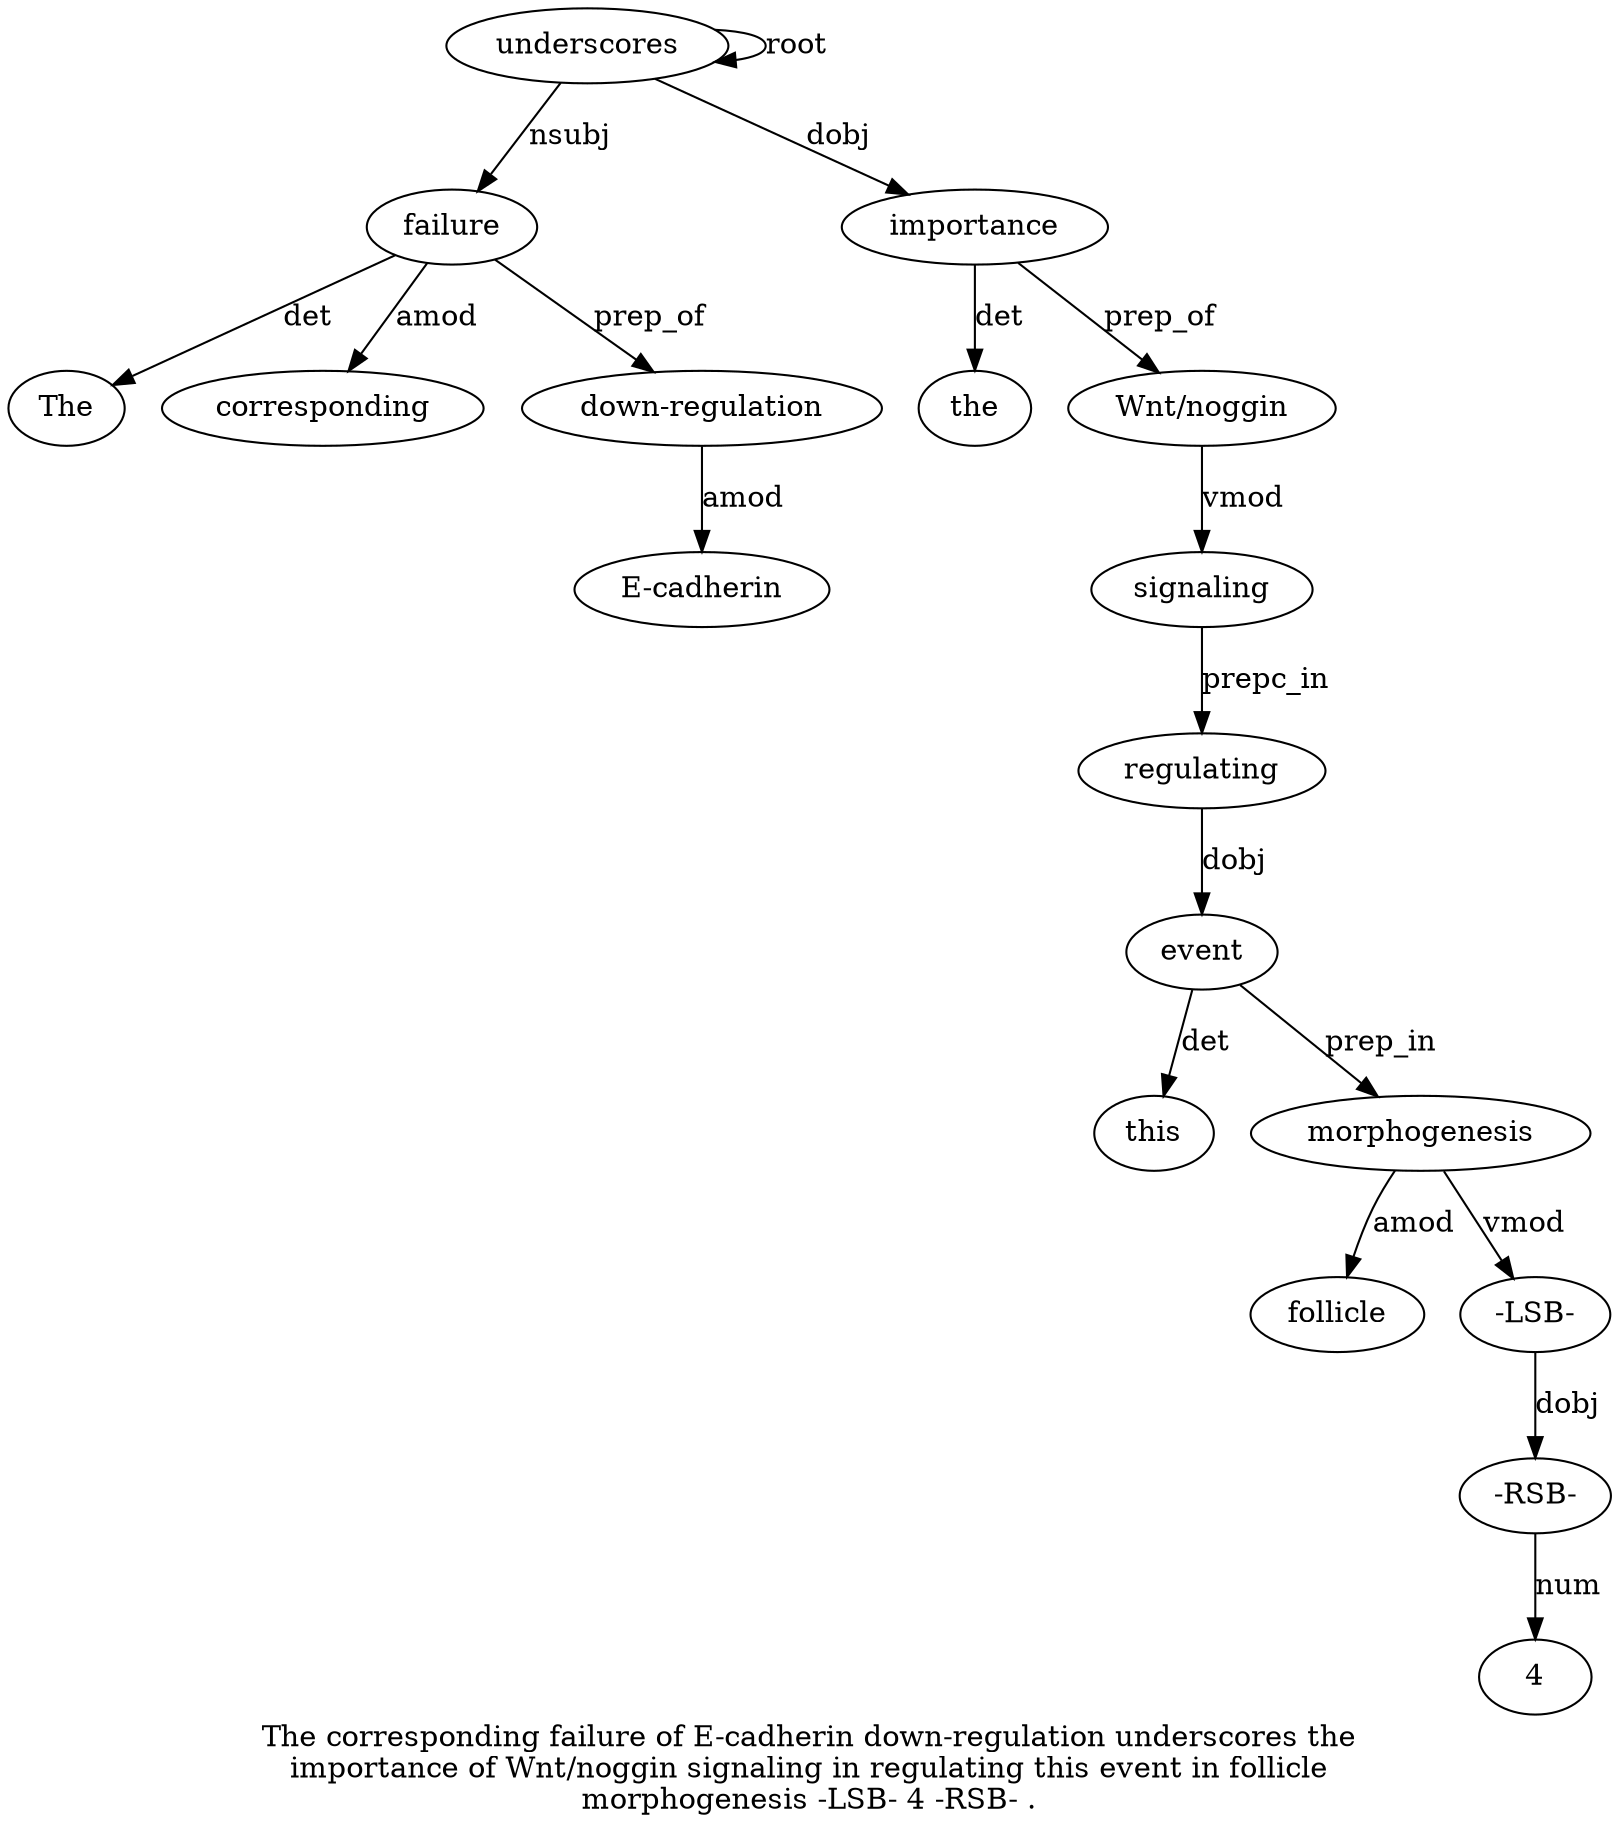 digraph "The corresponding failure of E-cadherin down-regulation underscores the importance of Wnt/noggin signaling in regulating this event in follicle morphogenesis -LSB- 4 -RSB- ." {
label="The corresponding failure of E-cadherin down-regulation underscores the
importance of Wnt/noggin signaling in regulating this event in follicle
morphogenesis -LSB- 4 -RSB- .";
failure3 [style=filled, fillcolor=white, label=failure];
The1 [style=filled, fillcolor=white, label=The];
failure3 -> The1  [label=det];
corresponding2 [style=filled, fillcolor=white, label=corresponding];
failure3 -> corresponding2  [label=amod];
underscores7 [style=filled, fillcolor=white, label=underscores];
underscores7 -> failure3  [label=nsubj];
"down-regulation6" [style=filled, fillcolor=white, label="down-regulation"];
"E-cadherin5" [style=filled, fillcolor=white, label="E-cadherin"];
"down-regulation6" -> "E-cadherin5"  [label=amod];
failure3 -> "down-regulation6"  [label=prep_of];
underscores7 -> underscores7  [label=root];
importance9 [style=filled, fillcolor=white, label=importance];
the8 [style=filled, fillcolor=white, label=the];
importance9 -> the8  [label=det];
underscores7 -> importance9  [label=dobj];
"Wnt/noggin11" [style=filled, fillcolor=white, label="Wnt/noggin"];
importance9 -> "Wnt/noggin11"  [label=prep_of];
signaling12 [style=filled, fillcolor=white, label=signaling];
"Wnt/noggin11" -> signaling12  [label=vmod];
regulating14 [style=filled, fillcolor=white, label=regulating];
signaling12 -> regulating14  [label=prepc_in];
event16 [style=filled, fillcolor=white, label=event];
this15 [style=filled, fillcolor=white, label=this];
event16 -> this15  [label=det];
regulating14 -> event16  [label=dobj];
morphogenesis19 [style=filled, fillcolor=white, label=morphogenesis];
follicle18 [style=filled, fillcolor=white, label=follicle];
morphogenesis19 -> follicle18  [label=amod];
event16 -> morphogenesis19  [label=prep_in];
"-LSB-20" [style=filled, fillcolor=white, label="-LSB-"];
morphogenesis19 -> "-LSB-20"  [label=vmod];
"-RSB-22" [style=filled, fillcolor=white, label="-RSB-"];
421 [style=filled, fillcolor=white, label=4];
"-RSB-22" -> 421  [label=num];
"-LSB-20" -> "-RSB-22"  [label=dobj];
}
